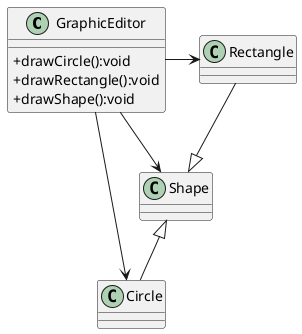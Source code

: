 @startuml
skinparam classAttributeIconSize 0

class GraphicEditor{
    +drawCircle():void
    +drawRectangle():void
    +drawShape():void
}


class Circle
class Shape
class Rectangle

GraphicEditor -> Circle
GraphicEditor -> Shape
GraphicEditor -> Rectangle
Shape <|--Circle
Rectangle --|> Shape
@enduml